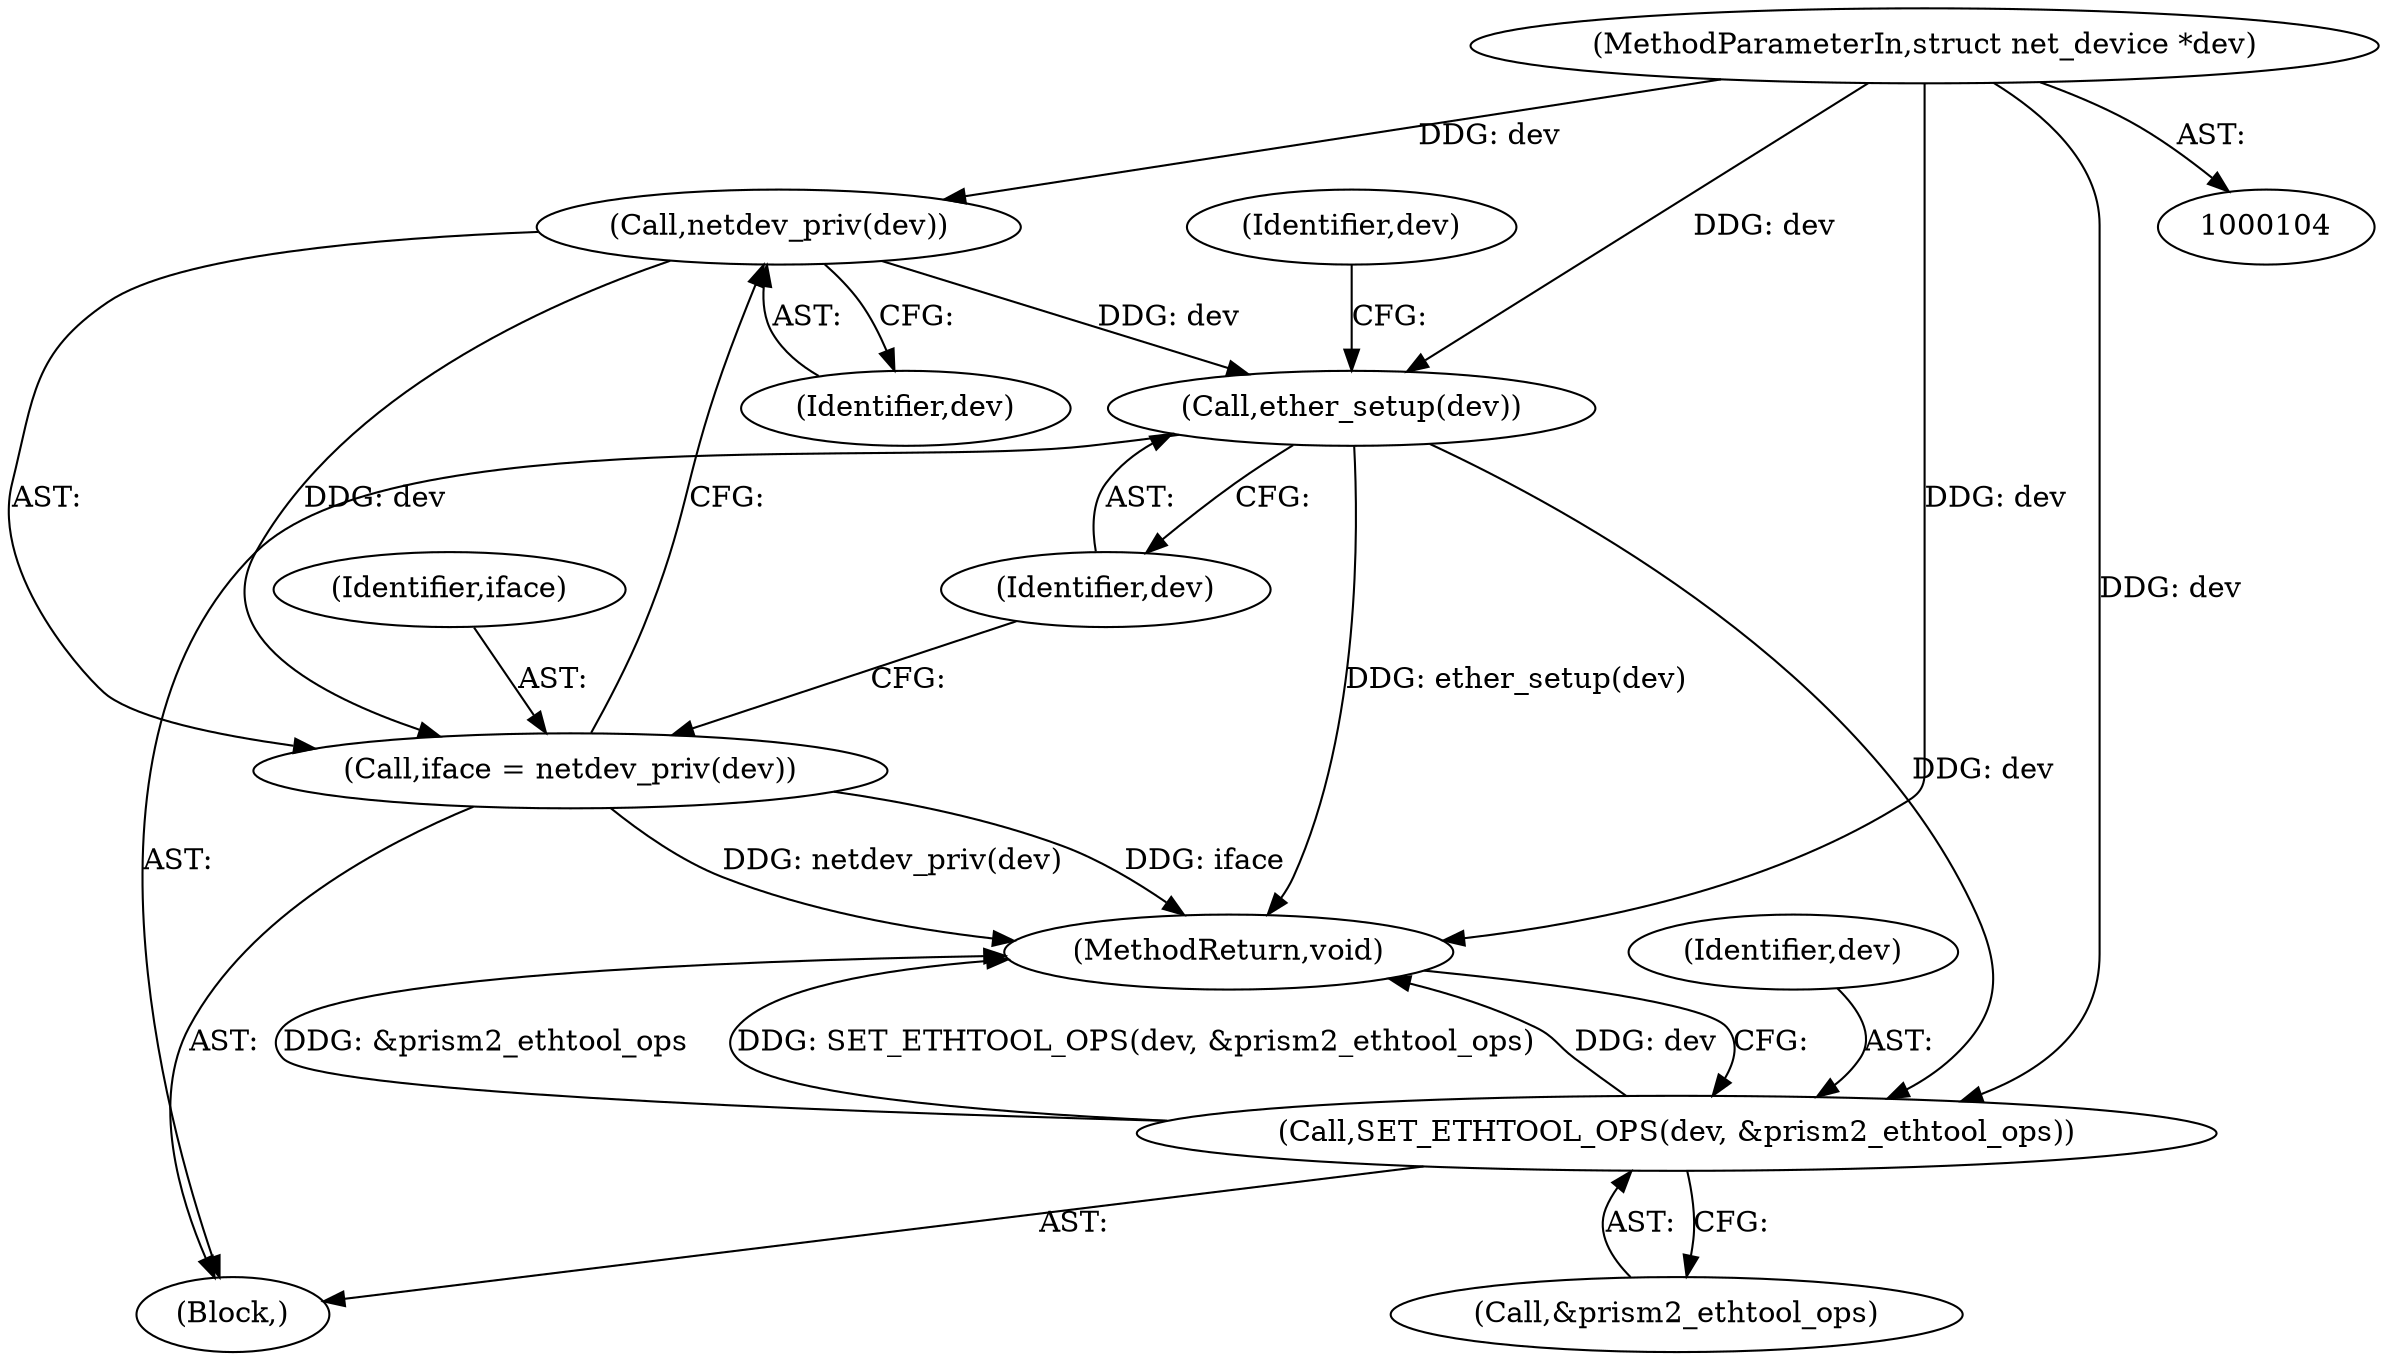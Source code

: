 digraph "0_linux_550fd08c2cebad61c548def135f67aba284c6162_8@pointer" {
"1000112" [label="(Call,netdev_priv(dev))"];
"1000105" [label="(MethodParameterIn,struct net_device *dev)"];
"1000110" [label="(Call,iface = netdev_priv(dev))"];
"1000114" [label="(Call,ether_setup(dev))"];
"1000207" [label="(Call,SET_ETHTOOL_OPS(dev, &prism2_ethtool_ops))"];
"1000211" [label="(MethodReturn,void)"];
"1000115" [label="(Identifier,dev)"];
"1000114" [label="(Call,ether_setup(dev))"];
"1000207" [label="(Call,SET_ETHTOOL_OPS(dev, &prism2_ethtool_ops))"];
"1000111" [label="(Identifier,iface)"];
"1000110" [label="(Call,iface = netdev_priv(dev))"];
"1000112" [label="(Call,netdev_priv(dev))"];
"1000113" [label="(Identifier,dev)"];
"1000105" [label="(MethodParameterIn,struct net_device *dev)"];
"1000209" [label="(Call,&prism2_ethtool_ops)"];
"1000208" [label="(Identifier,dev)"];
"1000118" [label="(Identifier,dev)"];
"1000108" [label="(Block,)"];
"1000112" -> "1000110"  [label="AST: "];
"1000112" -> "1000113"  [label="CFG: "];
"1000113" -> "1000112"  [label="AST: "];
"1000110" -> "1000112"  [label="CFG: "];
"1000112" -> "1000110"  [label="DDG: dev"];
"1000105" -> "1000112"  [label="DDG: dev"];
"1000112" -> "1000114"  [label="DDG: dev"];
"1000105" -> "1000104"  [label="AST: "];
"1000105" -> "1000211"  [label="DDG: dev"];
"1000105" -> "1000114"  [label="DDG: dev"];
"1000105" -> "1000207"  [label="DDG: dev"];
"1000110" -> "1000108"  [label="AST: "];
"1000111" -> "1000110"  [label="AST: "];
"1000115" -> "1000110"  [label="CFG: "];
"1000110" -> "1000211"  [label="DDG: netdev_priv(dev)"];
"1000110" -> "1000211"  [label="DDG: iface"];
"1000114" -> "1000108"  [label="AST: "];
"1000114" -> "1000115"  [label="CFG: "];
"1000115" -> "1000114"  [label="AST: "];
"1000118" -> "1000114"  [label="CFG: "];
"1000114" -> "1000211"  [label="DDG: ether_setup(dev)"];
"1000114" -> "1000207"  [label="DDG: dev"];
"1000207" -> "1000108"  [label="AST: "];
"1000207" -> "1000209"  [label="CFG: "];
"1000208" -> "1000207"  [label="AST: "];
"1000209" -> "1000207"  [label="AST: "];
"1000211" -> "1000207"  [label="CFG: "];
"1000207" -> "1000211"  [label="DDG: &prism2_ethtool_ops"];
"1000207" -> "1000211"  [label="DDG: SET_ETHTOOL_OPS(dev, &prism2_ethtool_ops)"];
"1000207" -> "1000211"  [label="DDG: dev"];
}
